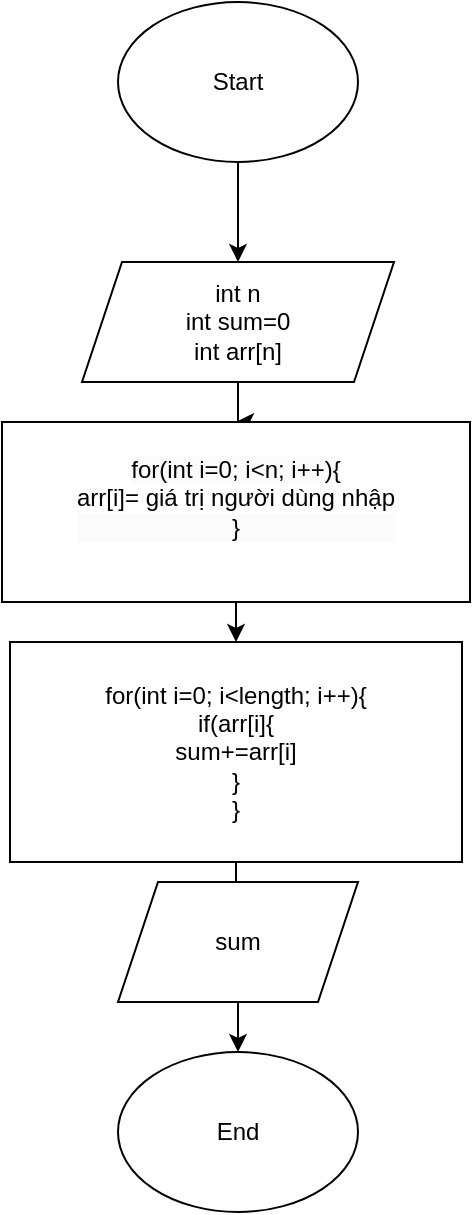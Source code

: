 <mxfile version="25.0.1">
  <diagram name="Trang-1" id="SL0U8kZz4upINJagSXaV">
    <mxGraphModel dx="1235" dy="614" grid="1" gridSize="10" guides="1" tooltips="1" connect="1" arrows="1" fold="1" page="1" pageScale="1" pageWidth="827" pageHeight="1169" math="0" shadow="0">
      <root>
        <mxCell id="0" />
        <mxCell id="1" parent="0" />
        <mxCell id="imwgdHQgu4gh2LJDYGsg-4" style="edgeStyle=orthogonalEdgeStyle;rounded=0;orthogonalLoop=1;jettySize=auto;html=1;entryX=0.5;entryY=0;entryDx=0;entryDy=0;" edge="1" parent="1" source="imwgdHQgu4gh2LJDYGsg-1" target="imwgdHQgu4gh2LJDYGsg-2">
          <mxGeometry relative="1" as="geometry" />
        </mxCell>
        <mxCell id="imwgdHQgu4gh2LJDYGsg-1" value="Start" style="ellipse;whiteSpace=wrap;html=1;" vertex="1" parent="1">
          <mxGeometry x="354" y="60" width="120" height="80" as="geometry" />
        </mxCell>
        <mxCell id="imwgdHQgu4gh2LJDYGsg-6" style="edgeStyle=orthogonalEdgeStyle;rounded=0;orthogonalLoop=1;jettySize=auto;html=1;entryX=0.5;entryY=0;entryDx=0;entryDy=0;" edge="1" parent="1" source="imwgdHQgu4gh2LJDYGsg-2" target="imwgdHQgu4gh2LJDYGsg-5">
          <mxGeometry relative="1" as="geometry" />
        </mxCell>
        <mxCell id="imwgdHQgu4gh2LJDYGsg-12" style="edgeStyle=orthogonalEdgeStyle;rounded=0;orthogonalLoop=1;jettySize=auto;html=1;entryX=0.5;entryY=0;entryDx=0;entryDy=0;" edge="1" parent="1" source="imwgdHQgu4gh2LJDYGsg-2" target="imwgdHQgu4gh2LJDYGsg-11">
          <mxGeometry relative="1" as="geometry" />
        </mxCell>
        <mxCell id="imwgdHQgu4gh2LJDYGsg-2" value="int n&lt;div&gt;int sum=0&lt;/div&gt;&lt;div&gt;int arr[n]&lt;/div&gt;" style="shape=parallelogram;perimeter=parallelogramPerimeter;whiteSpace=wrap;html=1;fixedSize=1;" vertex="1" parent="1">
          <mxGeometry x="336" y="190" width="156" height="60" as="geometry" />
        </mxCell>
        <mxCell id="imwgdHQgu4gh2LJDYGsg-8" style="edgeStyle=orthogonalEdgeStyle;rounded=0;orthogonalLoop=1;jettySize=auto;html=1;entryX=0.5;entryY=0;entryDx=0;entryDy=0;" edge="1" parent="1" source="imwgdHQgu4gh2LJDYGsg-5" target="imwgdHQgu4gh2LJDYGsg-7">
          <mxGeometry relative="1" as="geometry" />
        </mxCell>
        <mxCell id="imwgdHQgu4gh2LJDYGsg-5" value="for(int i=0; i&amp;lt;length; i++){&lt;br&gt;if(arr[i]{&lt;div&gt;sum+=arr[i]&lt;br&gt;}&lt;br&gt;}&lt;/div&gt;" style="rounded=0;whiteSpace=wrap;html=1;" vertex="1" parent="1">
          <mxGeometry x="300" y="380" width="226" height="110" as="geometry" />
        </mxCell>
        <mxCell id="imwgdHQgu4gh2LJDYGsg-10" style="edgeStyle=orthogonalEdgeStyle;rounded=0;orthogonalLoop=1;jettySize=auto;html=1;entryX=0.5;entryY=0;entryDx=0;entryDy=0;" edge="1" parent="1" source="imwgdHQgu4gh2LJDYGsg-7" target="imwgdHQgu4gh2LJDYGsg-9">
          <mxGeometry relative="1" as="geometry" />
        </mxCell>
        <mxCell id="imwgdHQgu4gh2LJDYGsg-7" value="sum" style="shape=parallelogram;perimeter=parallelogramPerimeter;whiteSpace=wrap;html=1;fixedSize=1;" vertex="1" parent="1">
          <mxGeometry x="354" y="500" width="120" height="60" as="geometry" />
        </mxCell>
        <mxCell id="imwgdHQgu4gh2LJDYGsg-9" value="End" style="ellipse;whiteSpace=wrap;html=1;" vertex="1" parent="1">
          <mxGeometry x="354" y="585" width="120" height="80" as="geometry" />
        </mxCell>
        <mxCell id="imwgdHQgu4gh2LJDYGsg-11" value="&lt;br&gt;&lt;span style=&quot;color: rgb(0, 0, 0); font-family: Helvetica; font-size: 12px; font-style: normal; font-variant-ligatures: normal; font-variant-caps: normal; font-weight: 400; letter-spacing: normal; orphans: 2; text-align: center; text-indent: 0px; text-transform: none; widows: 2; word-spacing: 0px; -webkit-text-stroke-width: 0px; white-space: normal; background-color: rgb(251, 251, 251); text-decoration-thickness: initial; text-decoration-style: initial; text-decoration-color: initial; display: inline !important; float: none;&quot;&gt;for(int i=0; i&amp;lt;n; i++){&lt;/span&gt;&lt;div&gt;arr[i]= giá trị người dùng nhập&lt;br&gt;&lt;div style=&quot;forced-color-adjust: none; color: rgb(0, 0, 0); font-family: Helvetica; font-size: 12px; font-style: normal; font-variant-ligatures: normal; font-variant-caps: normal; font-weight: 400; letter-spacing: normal; orphans: 2; text-align: center; text-indent: 0px; text-transform: none; widows: 2; word-spacing: 0px; -webkit-text-stroke-width: 0px; white-space: normal; background-color: rgb(251, 251, 251); text-decoration-thickness: initial; text-decoration-style: initial; text-decoration-color: initial;&quot;&gt;}&lt;/div&gt;&lt;br&gt;&lt;br&gt;&lt;/div&gt;" style="rounded=0;whiteSpace=wrap;html=1;" vertex="1" parent="1">
          <mxGeometry x="296" y="270" width="234" height="90" as="geometry" />
        </mxCell>
      </root>
    </mxGraphModel>
  </diagram>
</mxfile>
